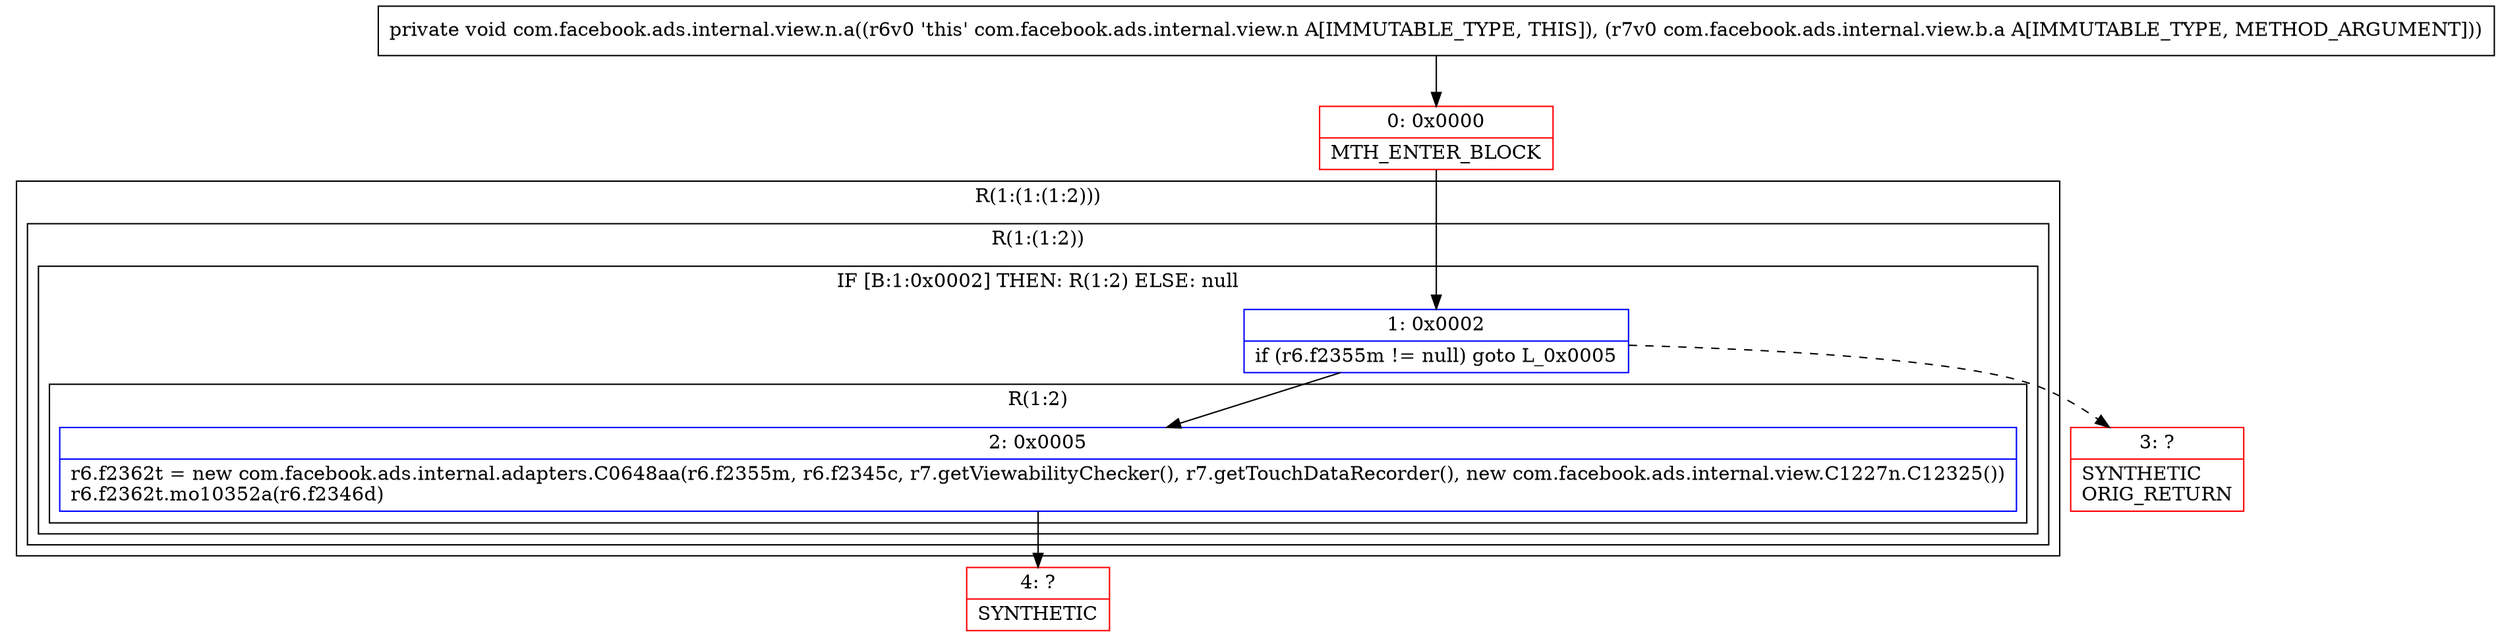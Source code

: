 digraph "CFG forcom.facebook.ads.internal.view.n.a(Lcom\/facebook\/ads\/internal\/view\/b\/a;)V" {
subgraph cluster_Region_2036070952 {
label = "R(1:(1:(1:2)))";
node [shape=record,color=blue];
subgraph cluster_Region_1161076055 {
label = "R(1:(1:2))";
node [shape=record,color=blue];
subgraph cluster_IfRegion_1195017887 {
label = "IF [B:1:0x0002] THEN: R(1:2) ELSE: null";
node [shape=record,color=blue];
Node_1 [shape=record,label="{1\:\ 0x0002|if (r6.f2355m != null) goto L_0x0005\l}"];
subgraph cluster_Region_1918504057 {
label = "R(1:2)";
node [shape=record,color=blue];
Node_2 [shape=record,label="{2\:\ 0x0005|r6.f2362t = new com.facebook.ads.internal.adapters.C0648aa(r6.f2355m, r6.f2345c, r7.getViewabilityChecker(), r7.getTouchDataRecorder(), new com.facebook.ads.internal.view.C1227n.C12325())\lr6.f2362t.mo10352a(r6.f2346d)\l}"];
}
}
}
}
Node_0 [shape=record,color=red,label="{0\:\ 0x0000|MTH_ENTER_BLOCK\l}"];
Node_3 [shape=record,color=red,label="{3\:\ ?|SYNTHETIC\lORIG_RETURN\l}"];
Node_4 [shape=record,color=red,label="{4\:\ ?|SYNTHETIC\l}"];
MethodNode[shape=record,label="{private void com.facebook.ads.internal.view.n.a((r6v0 'this' com.facebook.ads.internal.view.n A[IMMUTABLE_TYPE, THIS]), (r7v0 com.facebook.ads.internal.view.b.a A[IMMUTABLE_TYPE, METHOD_ARGUMENT])) }"];
MethodNode -> Node_0;
Node_1 -> Node_2;
Node_1 -> Node_3[style=dashed];
Node_2 -> Node_4;
Node_0 -> Node_1;
}

